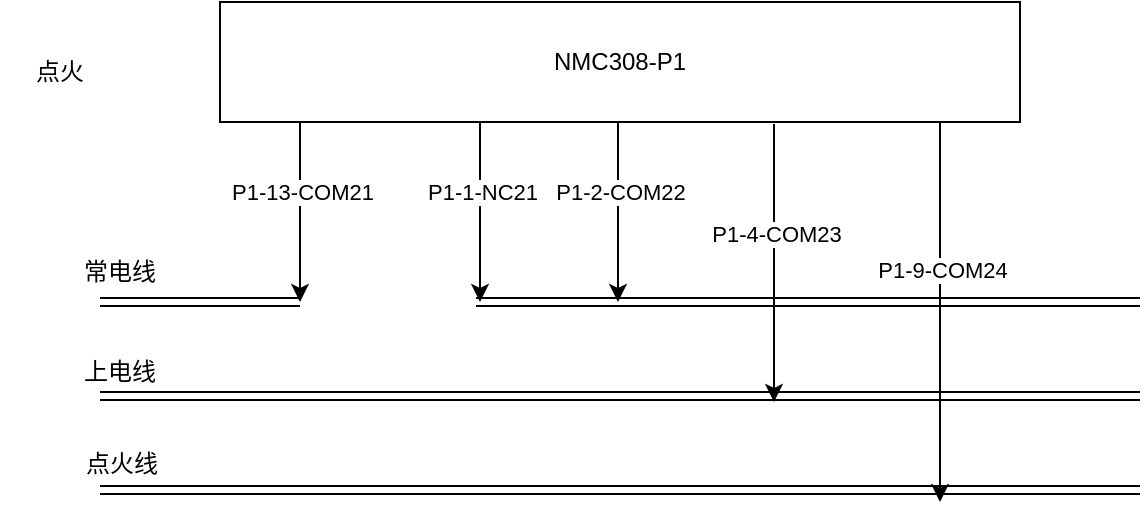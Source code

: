 <mxfile version="24.9.1">
  <diagram name="第 1 页" id="9E8rJnDWjaIL0gWoumOO">
    <mxGraphModel dx="819" dy="422" grid="1" gridSize="10" guides="1" tooltips="1" connect="1" arrows="1" fold="1" page="1" pageScale="1" pageWidth="827" pageHeight="2000" math="0" shadow="0">
      <root>
        <mxCell id="0" />
        <mxCell id="1" parent="0" />
        <mxCell id="UneD9aS1JqehnLIWqehY-1" value="" style="shape=link;html=1;rounded=0;" edge="1" parent="1">
          <mxGeometry width="100" relative="1" as="geometry">
            <mxPoint x="90" y="350" as="sourcePoint" />
            <mxPoint x="190" y="350" as="targetPoint" />
          </mxGeometry>
        </mxCell>
        <mxCell id="UneD9aS1JqehnLIWqehY-2" value="常电线" style="text;html=1;align=center;verticalAlign=middle;whiteSpace=wrap;rounded=0;" vertex="1" parent="1">
          <mxGeometry x="70" y="320" width="60" height="30" as="geometry" />
        </mxCell>
        <mxCell id="UneD9aS1JqehnLIWqehY-3" value="NMC308-P1" style="rounded=0;whiteSpace=wrap;html=1;" vertex="1" parent="1">
          <mxGeometry x="150" y="200" width="400" height="60" as="geometry" />
        </mxCell>
        <mxCell id="UneD9aS1JqehnLIWqehY-4" value="" style="endArrow=classic;html=1;rounded=0;exitX=0.1;exitY=1;exitDx=0;exitDy=0;exitPerimeter=0;" edge="1" parent="1" source="UneD9aS1JqehnLIWqehY-3">
          <mxGeometry width="50" height="50" relative="1" as="geometry">
            <mxPoint x="190" y="263" as="sourcePoint" />
            <mxPoint x="190" y="350" as="targetPoint" />
          </mxGeometry>
        </mxCell>
        <mxCell id="UneD9aS1JqehnLIWqehY-5" value="P1-13-COM21" style="edgeLabel;html=1;align=center;verticalAlign=middle;resizable=0;points=[];" vertex="1" connectable="0" parent="UneD9aS1JqehnLIWqehY-4">
          <mxGeometry x="-0.219" y="1" relative="1" as="geometry">
            <mxPoint as="offset" />
          </mxGeometry>
        </mxCell>
        <mxCell id="UneD9aS1JqehnLIWqehY-6" value="" style="shape=link;html=1;rounded=0;" edge="1" parent="1">
          <mxGeometry width="100" relative="1" as="geometry">
            <mxPoint x="278" y="350" as="sourcePoint" />
            <mxPoint x="610" y="350" as="targetPoint" />
          </mxGeometry>
        </mxCell>
        <mxCell id="UneD9aS1JqehnLIWqehY-7" value="" style="endArrow=classic;html=1;rounded=0;exitX=0.1;exitY=1;exitDx=0;exitDy=0;exitPerimeter=0;" edge="1" parent="1">
          <mxGeometry width="50" height="50" relative="1" as="geometry">
            <mxPoint x="280" y="260" as="sourcePoint" />
            <mxPoint x="280" y="350" as="targetPoint" />
          </mxGeometry>
        </mxCell>
        <mxCell id="UneD9aS1JqehnLIWqehY-8" value="P1-1-NC21" style="edgeLabel;html=1;align=center;verticalAlign=middle;resizable=0;points=[];" vertex="1" connectable="0" parent="UneD9aS1JqehnLIWqehY-7">
          <mxGeometry x="-0.219" y="1" relative="1" as="geometry">
            <mxPoint as="offset" />
          </mxGeometry>
        </mxCell>
        <mxCell id="UneD9aS1JqehnLIWqehY-9" value="" style="endArrow=classic;html=1;rounded=0;exitX=0.1;exitY=1;exitDx=0;exitDy=0;exitPerimeter=0;" edge="1" parent="1">
          <mxGeometry width="50" height="50" relative="1" as="geometry">
            <mxPoint x="349" y="260" as="sourcePoint" />
            <mxPoint x="349" y="350" as="targetPoint" />
          </mxGeometry>
        </mxCell>
        <mxCell id="UneD9aS1JqehnLIWqehY-10" value="P1-2-COM22" style="edgeLabel;html=1;align=center;verticalAlign=middle;resizable=0;points=[];" vertex="1" connectable="0" parent="UneD9aS1JqehnLIWqehY-9">
          <mxGeometry x="-0.219" y="1" relative="1" as="geometry">
            <mxPoint as="offset" />
          </mxGeometry>
        </mxCell>
        <mxCell id="UneD9aS1JqehnLIWqehY-11" value="" style="endArrow=classic;html=1;rounded=0;exitX=0.1;exitY=1;exitDx=0;exitDy=0;exitPerimeter=0;" edge="1" parent="1">
          <mxGeometry width="50" height="50" relative="1" as="geometry">
            <mxPoint x="427" y="261" as="sourcePoint" />
            <mxPoint x="427" y="400" as="targetPoint" />
          </mxGeometry>
        </mxCell>
        <mxCell id="UneD9aS1JqehnLIWqehY-12" value="P1-4-COM23" style="edgeLabel;html=1;align=center;verticalAlign=middle;resizable=0;points=[];" vertex="1" connectable="0" parent="UneD9aS1JqehnLIWqehY-11">
          <mxGeometry x="-0.219" y="1" relative="1" as="geometry">
            <mxPoint as="offset" />
          </mxGeometry>
        </mxCell>
        <mxCell id="UneD9aS1JqehnLIWqehY-13" value="" style="endArrow=classic;html=1;rounded=0;exitX=0.1;exitY=1;exitDx=0;exitDy=0;exitPerimeter=0;" edge="1" parent="1">
          <mxGeometry width="50" height="50" relative="1" as="geometry">
            <mxPoint x="510" y="260" as="sourcePoint" />
            <mxPoint x="510" y="450" as="targetPoint" />
          </mxGeometry>
        </mxCell>
        <mxCell id="UneD9aS1JqehnLIWqehY-14" value="P1-9-COM24" style="edgeLabel;html=1;align=center;verticalAlign=middle;resizable=0;points=[];" vertex="1" connectable="0" parent="UneD9aS1JqehnLIWqehY-13">
          <mxGeometry x="-0.219" y="1" relative="1" as="geometry">
            <mxPoint as="offset" />
          </mxGeometry>
        </mxCell>
        <mxCell id="UneD9aS1JqehnLIWqehY-15" value="" style="shape=link;html=1;rounded=0;" edge="1" parent="1">
          <mxGeometry width="100" relative="1" as="geometry">
            <mxPoint x="90" y="397" as="sourcePoint" />
            <mxPoint x="610" y="397" as="targetPoint" />
          </mxGeometry>
        </mxCell>
        <mxCell id="UneD9aS1JqehnLIWqehY-16" value="" style="shape=link;html=1;rounded=0;" edge="1" parent="1">
          <mxGeometry width="100" relative="1" as="geometry">
            <mxPoint x="90" y="444" as="sourcePoint" />
            <mxPoint x="610" y="444" as="targetPoint" />
          </mxGeometry>
        </mxCell>
        <mxCell id="UneD9aS1JqehnLIWqehY-17" value="上电线" style="text;html=1;align=center;verticalAlign=middle;whiteSpace=wrap;rounded=0;" vertex="1" parent="1">
          <mxGeometry x="70" y="370" width="60" height="30" as="geometry" />
        </mxCell>
        <mxCell id="UneD9aS1JqehnLIWqehY-18" value="点火线" style="text;html=1;align=center;verticalAlign=middle;whiteSpace=wrap;rounded=0;" vertex="1" parent="1">
          <mxGeometry x="71" y="416" width="60" height="30" as="geometry" />
        </mxCell>
        <mxCell id="UneD9aS1JqehnLIWqehY-19" value="点火" style="text;html=1;align=center;verticalAlign=middle;whiteSpace=wrap;rounded=0;" vertex="1" parent="1">
          <mxGeometry x="40" y="220" width="60" height="30" as="geometry" />
        </mxCell>
      </root>
    </mxGraphModel>
  </diagram>
</mxfile>
